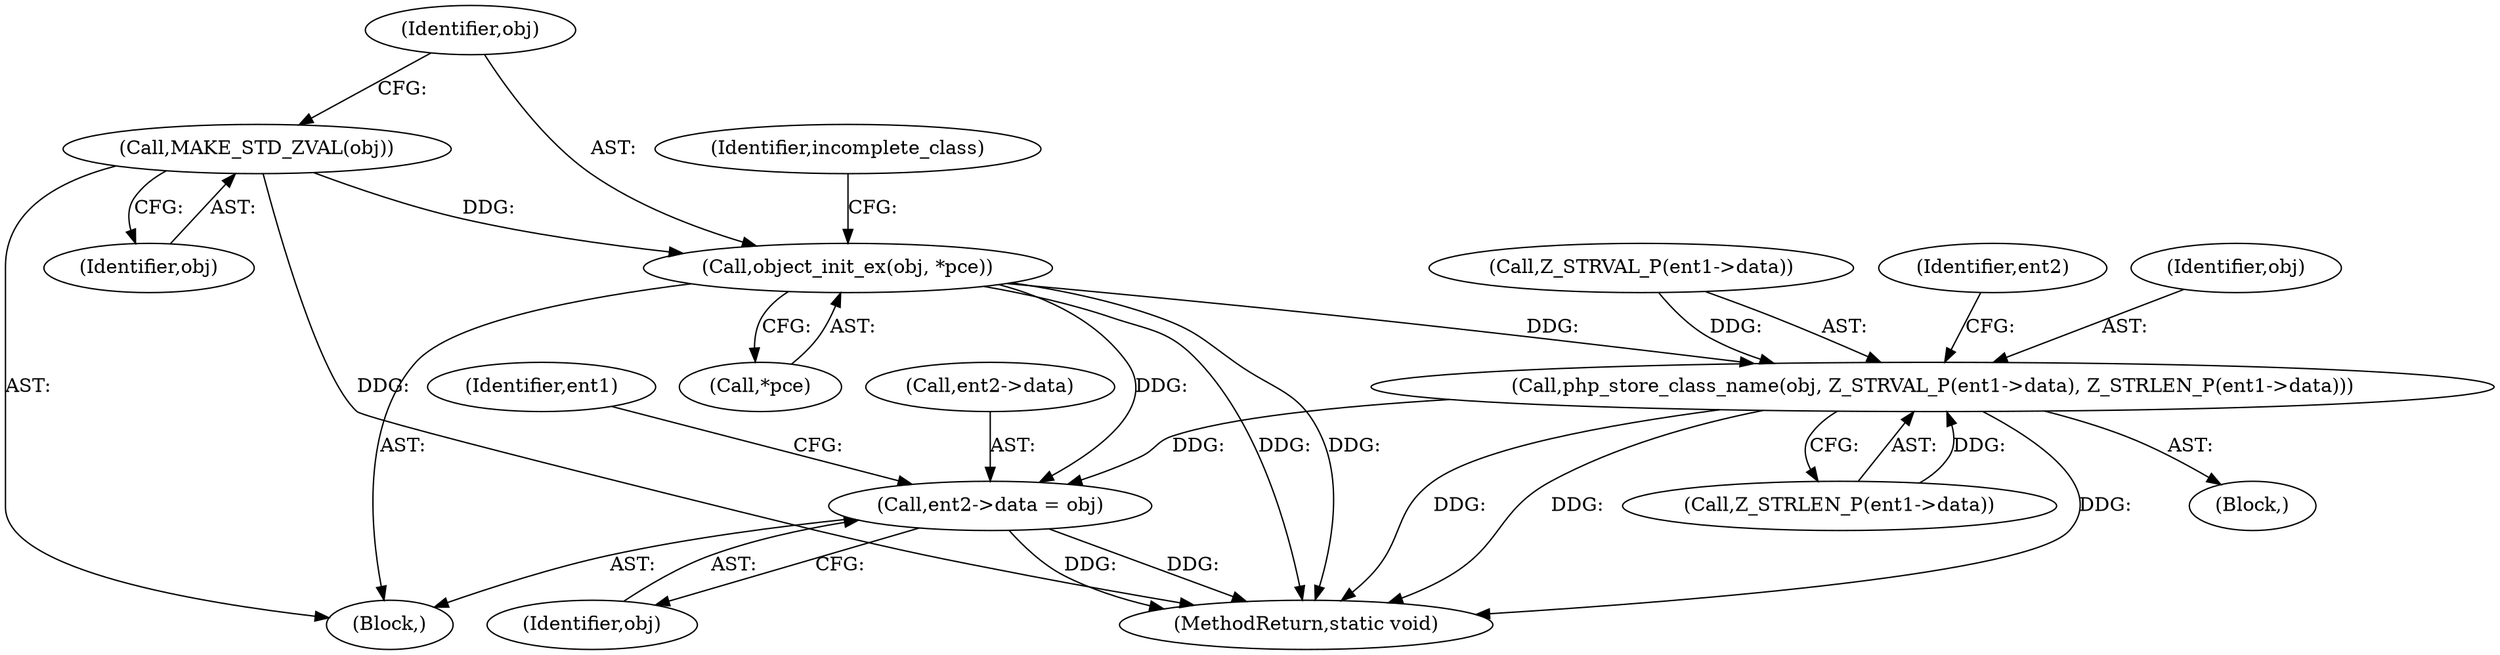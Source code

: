 digraph "0_php-src_6045de69c7dedcba3eadf7c4bba424b19c81d00d_0@pointer" {
"1000425" [label="(Call,object_init_ex(obj, *pce))"];
"1000423" [label="(Call,MAKE_STD_ZVAL(obj))"];
"1000432" [label="(Call,php_store_class_name(obj, Z_STRVAL_P(ent1->data), Z_STRLEN_P(ent1->data)))"];
"1000447" [label="(Call,ent2->data = obj)"];
"1000430" [label="(Identifier,incomplete_class)"];
"1000445" [label="(Identifier,ent2)"];
"1000424" [label="(Identifier,obj)"];
"1000580" [label="(MethodReturn,static void)"];
"1000438" [label="(Call,Z_STRLEN_P(ent1->data))"];
"1000381" [label="(Block,)"];
"1000431" [label="(Block,)"];
"1000433" [label="(Identifier,obj)"];
"1000434" [label="(Call,Z_STRVAL_P(ent1->data))"];
"1000448" [label="(Call,ent2->data)"];
"1000427" [label="(Call,*pce)"];
"1000426" [label="(Identifier,obj)"];
"1000432" [label="(Call,php_store_class_name(obj, Z_STRVAL_P(ent1->data), Z_STRLEN_P(ent1->data)))"];
"1000447" [label="(Call,ent2->data = obj)"];
"1000451" [label="(Identifier,obj)"];
"1000425" [label="(Call,object_init_ex(obj, *pce))"];
"1000455" [label="(Identifier,ent1)"];
"1000423" [label="(Call,MAKE_STD_ZVAL(obj))"];
"1000425" -> "1000381"  [label="AST: "];
"1000425" -> "1000427"  [label="CFG: "];
"1000426" -> "1000425"  [label="AST: "];
"1000427" -> "1000425"  [label="AST: "];
"1000430" -> "1000425"  [label="CFG: "];
"1000425" -> "1000580"  [label="DDG: "];
"1000425" -> "1000580"  [label="DDG: "];
"1000423" -> "1000425"  [label="DDG: "];
"1000425" -> "1000432"  [label="DDG: "];
"1000425" -> "1000447"  [label="DDG: "];
"1000423" -> "1000381"  [label="AST: "];
"1000423" -> "1000424"  [label="CFG: "];
"1000424" -> "1000423"  [label="AST: "];
"1000426" -> "1000423"  [label="CFG: "];
"1000423" -> "1000580"  [label="DDG: "];
"1000432" -> "1000431"  [label="AST: "];
"1000432" -> "1000438"  [label="CFG: "];
"1000433" -> "1000432"  [label="AST: "];
"1000434" -> "1000432"  [label="AST: "];
"1000438" -> "1000432"  [label="AST: "];
"1000445" -> "1000432"  [label="CFG: "];
"1000432" -> "1000580"  [label="DDG: "];
"1000432" -> "1000580"  [label="DDG: "];
"1000432" -> "1000580"  [label="DDG: "];
"1000434" -> "1000432"  [label="DDG: "];
"1000438" -> "1000432"  [label="DDG: "];
"1000432" -> "1000447"  [label="DDG: "];
"1000447" -> "1000381"  [label="AST: "];
"1000447" -> "1000451"  [label="CFG: "];
"1000448" -> "1000447"  [label="AST: "];
"1000451" -> "1000447"  [label="AST: "];
"1000455" -> "1000447"  [label="CFG: "];
"1000447" -> "1000580"  [label="DDG: "];
"1000447" -> "1000580"  [label="DDG: "];
}
